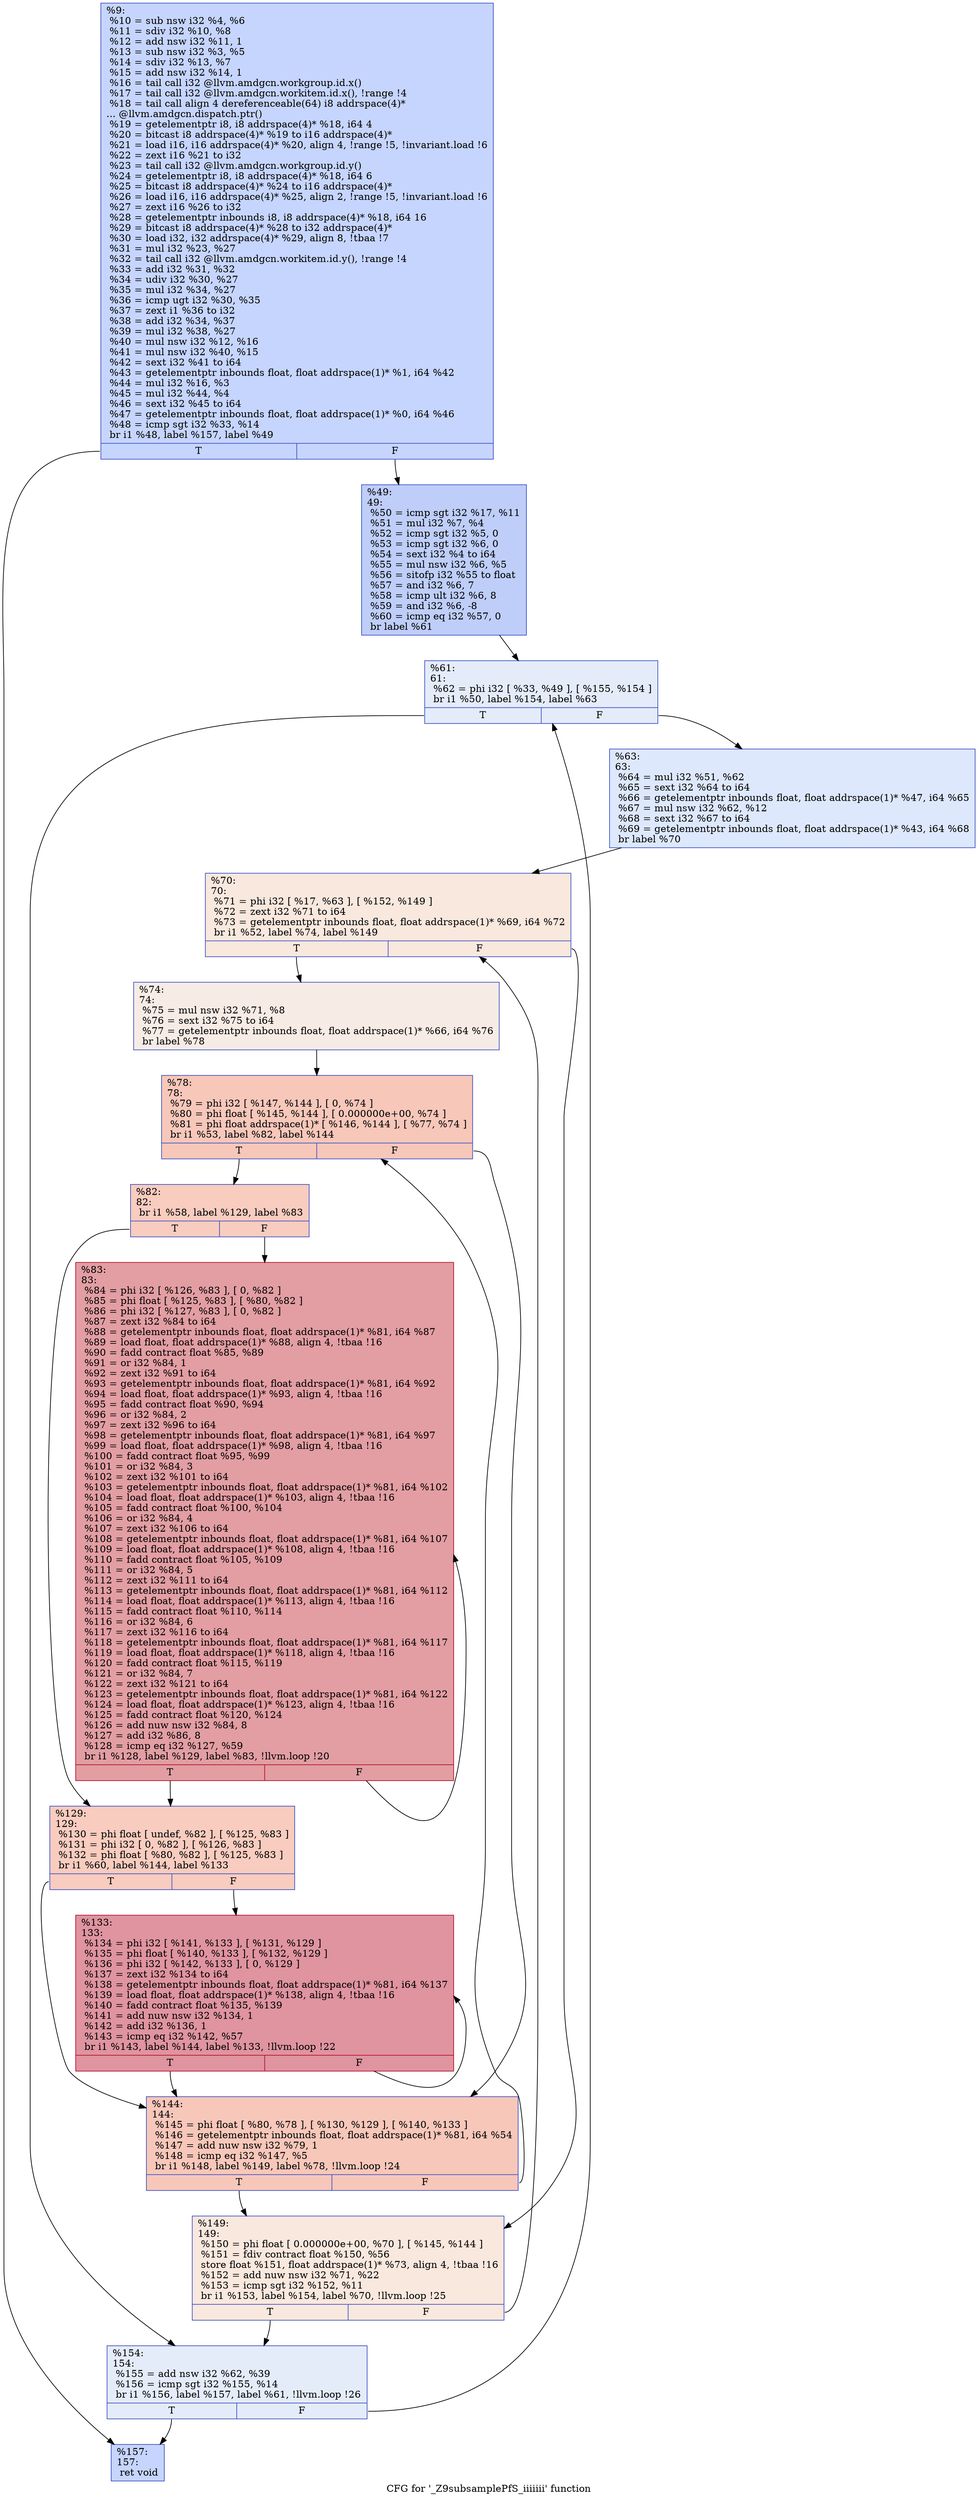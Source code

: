 digraph "CFG for '_Z9subsamplePfS_iiiiiii' function" {
	label="CFG for '_Z9subsamplePfS_iiiiiii' function";

	Node0x56231f0 [shape=record,color="#3d50c3ff", style=filled, fillcolor="#7ea1fa70",label="{%9:\l  %10 = sub nsw i32 %4, %6\l  %11 = sdiv i32 %10, %8\l  %12 = add nsw i32 %11, 1\l  %13 = sub nsw i32 %3, %5\l  %14 = sdiv i32 %13, %7\l  %15 = add nsw i32 %14, 1\l  %16 = tail call i32 @llvm.amdgcn.workgroup.id.x()\l  %17 = tail call i32 @llvm.amdgcn.workitem.id.x(), !range !4\l  %18 = tail call align 4 dereferenceable(64) i8 addrspace(4)*\l... @llvm.amdgcn.dispatch.ptr()\l  %19 = getelementptr i8, i8 addrspace(4)* %18, i64 4\l  %20 = bitcast i8 addrspace(4)* %19 to i16 addrspace(4)*\l  %21 = load i16, i16 addrspace(4)* %20, align 4, !range !5, !invariant.load !6\l  %22 = zext i16 %21 to i32\l  %23 = tail call i32 @llvm.amdgcn.workgroup.id.y()\l  %24 = getelementptr i8, i8 addrspace(4)* %18, i64 6\l  %25 = bitcast i8 addrspace(4)* %24 to i16 addrspace(4)*\l  %26 = load i16, i16 addrspace(4)* %25, align 2, !range !5, !invariant.load !6\l  %27 = zext i16 %26 to i32\l  %28 = getelementptr inbounds i8, i8 addrspace(4)* %18, i64 16\l  %29 = bitcast i8 addrspace(4)* %28 to i32 addrspace(4)*\l  %30 = load i32, i32 addrspace(4)* %29, align 8, !tbaa !7\l  %31 = mul i32 %23, %27\l  %32 = tail call i32 @llvm.amdgcn.workitem.id.y(), !range !4\l  %33 = add i32 %31, %32\l  %34 = udiv i32 %30, %27\l  %35 = mul i32 %34, %27\l  %36 = icmp ugt i32 %30, %35\l  %37 = zext i1 %36 to i32\l  %38 = add i32 %34, %37\l  %39 = mul i32 %38, %27\l  %40 = mul nsw i32 %12, %16\l  %41 = mul nsw i32 %40, %15\l  %42 = sext i32 %41 to i64\l  %43 = getelementptr inbounds float, float addrspace(1)* %1, i64 %42\l  %44 = mul i32 %16, %3\l  %45 = mul i32 %44, %4\l  %46 = sext i32 %45 to i64\l  %47 = getelementptr inbounds float, float addrspace(1)* %0, i64 %46\l  %48 = icmp sgt i32 %33, %14\l  br i1 %48, label %157, label %49\l|{<s0>T|<s1>F}}"];
	Node0x56231f0:s0 -> Node0x5628400;
	Node0x56231f0:s1 -> Node0x5628490;
	Node0x5628490 [shape=record,color="#3d50c3ff", style=filled, fillcolor="#6c8ff170",label="{%49:\l49:                                               \l  %50 = icmp sgt i32 %17, %11\l  %51 = mul i32 %7, %4\l  %52 = icmp sgt i32 %5, 0\l  %53 = icmp sgt i32 %6, 0\l  %54 = sext i32 %4 to i64\l  %55 = mul nsw i32 %6, %5\l  %56 = sitofp i32 %55 to float\l  %57 = and i32 %6, 7\l  %58 = icmp ult i32 %6, 8\l  %59 = and i32 %6, -8\l  %60 = icmp eq i32 %57, 0\l  br label %61\l}"];
	Node0x5628490 -> Node0x5628c80;
	Node0x5628c80 [shape=record,color="#3d50c3ff", style=filled, fillcolor="#c1d4f470",label="{%61:\l61:                                               \l  %62 = phi i32 [ %33, %49 ], [ %155, %154 ]\l  br i1 %50, label %154, label %63\l|{<s0>T|<s1>F}}"];
	Node0x5628c80:s0 -> Node0x5628d70;
	Node0x5628c80:s1 -> Node0x5628eb0;
	Node0x5628eb0 [shape=record,color="#3d50c3ff", style=filled, fillcolor="#b2ccfb70",label="{%63:\l63:                                               \l  %64 = mul i32 %51, %62\l  %65 = sext i32 %64 to i64\l  %66 = getelementptr inbounds float, float addrspace(1)* %47, i64 %65\l  %67 = mul nsw i32 %62, %12\l  %68 = sext i32 %67 to i64\l  %69 = getelementptr inbounds float, float addrspace(1)* %43, i64 %68\l  br label %70\l}"];
	Node0x5628eb0 -> Node0x5629530;
	Node0x5629530 [shape=record,color="#3d50c3ff", style=filled, fillcolor="#f2cab570",label="{%70:\l70:                                               \l  %71 = phi i32 [ %17, %63 ], [ %152, %149 ]\l  %72 = zext i32 %71 to i64\l  %73 = getelementptr inbounds float, float addrspace(1)* %69, i64 %72\l  br i1 %52, label %74, label %149\l|{<s0>T|<s1>F}}"];
	Node0x5629530:s0 -> Node0x5629870;
	Node0x5629530:s1 -> Node0x5629620;
	Node0x5629870 [shape=record,color="#3d50c3ff", style=filled, fillcolor="#ecd3c570",label="{%74:\l74:                                               \l  %75 = mul nsw i32 %71, %8\l  %76 = sext i32 %75 to i64\l  %77 = getelementptr inbounds float, float addrspace(1)* %66, i64 %76\l  br label %78\l}"];
	Node0x5629870 -> Node0x5629b50;
	Node0x5629b50 [shape=record,color="#3d50c3ff", style=filled, fillcolor="#ec7f6370",label="{%78:\l78:                                               \l  %79 = phi i32 [ %147, %144 ], [ 0, %74 ]\l  %80 = phi float [ %145, %144 ], [ 0.000000e+00, %74 ]\l  %81 = phi float addrspace(1)* [ %146, %144 ], [ %77, %74 ]\l  br i1 %53, label %82, label %144\l|{<s0>T|<s1>F}}"];
	Node0x5629b50:s0 -> Node0x562aa10;
	Node0x5629b50:s1 -> Node0x5629c40;
	Node0x562aa10 [shape=record,color="#3d50c3ff", style=filled, fillcolor="#f08b6e70",label="{%82:\l82:                                               \l  br i1 %58, label %129, label %83\l|{<s0>T|<s1>F}}"];
	Node0x562aa10:s0 -> Node0x562ab50;
	Node0x562aa10:s1 -> Node0x562aba0;
	Node0x562aba0 [shape=record,color="#b70d28ff", style=filled, fillcolor="#be242e70",label="{%83:\l83:                                               \l  %84 = phi i32 [ %126, %83 ], [ 0, %82 ]\l  %85 = phi float [ %125, %83 ], [ %80, %82 ]\l  %86 = phi i32 [ %127, %83 ], [ 0, %82 ]\l  %87 = zext i32 %84 to i64\l  %88 = getelementptr inbounds float, float addrspace(1)* %81, i64 %87\l  %89 = load float, float addrspace(1)* %88, align 4, !tbaa !16\l  %90 = fadd contract float %85, %89\l  %91 = or i32 %84, 1\l  %92 = zext i32 %91 to i64\l  %93 = getelementptr inbounds float, float addrspace(1)* %81, i64 %92\l  %94 = load float, float addrspace(1)* %93, align 4, !tbaa !16\l  %95 = fadd contract float %90, %94\l  %96 = or i32 %84, 2\l  %97 = zext i32 %96 to i64\l  %98 = getelementptr inbounds float, float addrspace(1)* %81, i64 %97\l  %99 = load float, float addrspace(1)* %98, align 4, !tbaa !16\l  %100 = fadd contract float %95, %99\l  %101 = or i32 %84, 3\l  %102 = zext i32 %101 to i64\l  %103 = getelementptr inbounds float, float addrspace(1)* %81, i64 %102\l  %104 = load float, float addrspace(1)* %103, align 4, !tbaa !16\l  %105 = fadd contract float %100, %104\l  %106 = or i32 %84, 4\l  %107 = zext i32 %106 to i64\l  %108 = getelementptr inbounds float, float addrspace(1)* %81, i64 %107\l  %109 = load float, float addrspace(1)* %108, align 4, !tbaa !16\l  %110 = fadd contract float %105, %109\l  %111 = or i32 %84, 5\l  %112 = zext i32 %111 to i64\l  %113 = getelementptr inbounds float, float addrspace(1)* %81, i64 %112\l  %114 = load float, float addrspace(1)* %113, align 4, !tbaa !16\l  %115 = fadd contract float %110, %114\l  %116 = or i32 %84, 6\l  %117 = zext i32 %116 to i64\l  %118 = getelementptr inbounds float, float addrspace(1)* %81, i64 %117\l  %119 = load float, float addrspace(1)* %118, align 4, !tbaa !16\l  %120 = fadd contract float %115, %119\l  %121 = or i32 %84, 7\l  %122 = zext i32 %121 to i64\l  %123 = getelementptr inbounds float, float addrspace(1)* %81, i64 %122\l  %124 = load float, float addrspace(1)* %123, align 4, !tbaa !16\l  %125 = fadd contract float %120, %124\l  %126 = add nuw nsw i32 %84, 8\l  %127 = add i32 %86, 8\l  %128 = icmp eq i32 %127, %59\l  br i1 %128, label %129, label %83, !llvm.loop !20\l|{<s0>T|<s1>F}}"];
	Node0x562aba0:s0 -> Node0x562ab50;
	Node0x562aba0:s1 -> Node0x562aba0;
	Node0x562ab50 [shape=record,color="#3d50c3ff", style=filled, fillcolor="#f08b6e70",label="{%129:\l129:                                              \l  %130 = phi float [ undef, %82 ], [ %125, %83 ]\l  %131 = phi i32 [ 0, %82 ], [ %126, %83 ]\l  %132 = phi float [ %80, %82 ], [ %125, %83 ]\l  br i1 %60, label %144, label %133\l|{<s0>T|<s1>F}}"];
	Node0x562ab50:s0 -> Node0x5629c40;
	Node0x562ab50:s1 -> Node0x5629390;
	Node0x5629390 [shape=record,color="#b70d28ff", style=filled, fillcolor="#b70d2870",label="{%133:\l133:                                              \l  %134 = phi i32 [ %141, %133 ], [ %131, %129 ]\l  %135 = phi float [ %140, %133 ], [ %132, %129 ]\l  %136 = phi i32 [ %142, %133 ], [ 0, %129 ]\l  %137 = zext i32 %134 to i64\l  %138 = getelementptr inbounds float, float addrspace(1)* %81, i64 %137\l  %139 = load float, float addrspace(1)* %138, align 4, !tbaa !16\l  %140 = fadd contract float %135, %139\l  %141 = add nuw nsw i32 %134, 1\l  %142 = add i32 %136, 1\l  %143 = icmp eq i32 %142, %57\l  br i1 %143, label %144, label %133, !llvm.loop !22\l|{<s0>T|<s1>F}}"];
	Node0x5629390:s0 -> Node0x5629c40;
	Node0x5629390:s1 -> Node0x5629390;
	Node0x5629c40 [shape=record,color="#3d50c3ff", style=filled, fillcolor="#ec7f6370",label="{%144:\l144:                                              \l  %145 = phi float [ %80, %78 ], [ %130, %129 ], [ %140, %133 ]\l  %146 = getelementptr inbounds float, float addrspace(1)* %81, i64 %54\l  %147 = add nuw nsw i32 %79, 1\l  %148 = icmp eq i32 %147, %5\l  br i1 %148, label %149, label %78, !llvm.loop !24\l|{<s0>T|<s1>F}}"];
	Node0x5629c40:s0 -> Node0x5629620;
	Node0x5629c40:s1 -> Node0x5629b50;
	Node0x5629620 [shape=record,color="#3d50c3ff", style=filled, fillcolor="#f2cab570",label="{%149:\l149:                                              \l  %150 = phi float [ 0.000000e+00, %70 ], [ %145, %144 ]\l  %151 = fdiv contract float %150, %56\l  store float %151, float addrspace(1)* %73, align 4, !tbaa !16\l  %152 = add nuw nsw i32 %71, %22\l  %153 = icmp sgt i32 %152, %11\l  br i1 %153, label %154, label %70, !llvm.loop !25\l|{<s0>T|<s1>F}}"];
	Node0x5629620:s0 -> Node0x5628d70;
	Node0x5629620:s1 -> Node0x5629530;
	Node0x5628d70 [shape=record,color="#3d50c3ff", style=filled, fillcolor="#c1d4f470",label="{%154:\l154:                                              \l  %155 = add nsw i32 %62, %39\l  %156 = icmp sgt i32 %155, %14\l  br i1 %156, label %157, label %61, !llvm.loop !26\l|{<s0>T|<s1>F}}"];
	Node0x5628d70:s0 -> Node0x5628400;
	Node0x5628d70:s1 -> Node0x5628c80;
	Node0x5628400 [shape=record,color="#3d50c3ff", style=filled, fillcolor="#7ea1fa70",label="{%157:\l157:                                              \l  ret void\l}"];
}
